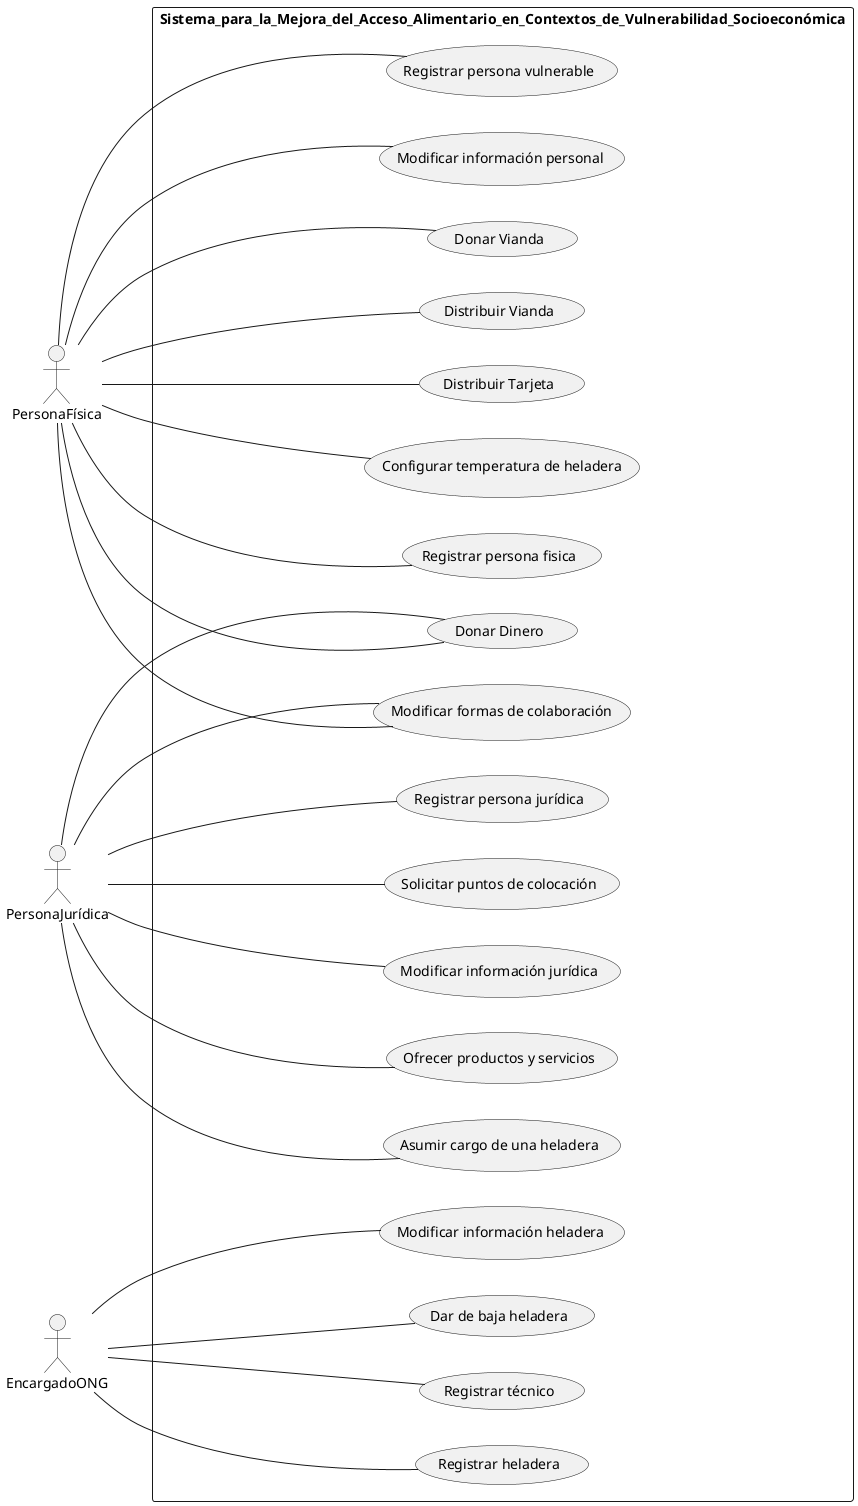 @startuml
left to right direction
skinparam packageStyle rectangle

actor PersonaFísica
actor PersonaJurídica
actor EncargadoONG

rectangle Sistema_para_la_Mejora_del_Acceso_Alimentario_en_Contextos_de_Vulnerabilidad_Socioeconómica{

PersonaFísica -- (Registrar persona fisica)
PersonaFísica -- (Registrar persona vulnerable)
PersonaJurídica -- (Registrar persona jurídica)

PersonaFísica -- (Modificar información personal)
PersonaJurídica -- (Modificar información jurídica)

PersonaFísica -right- (Modificar formas de colaboración)
PersonaJurídica -left- (Modificar formas de colaboración)

PersonaFísica -right- (Donar Dinero)
PersonaFísica -- (Donar Vianda)
PersonaFísica -- (Distribuir Vianda)
PersonaFísica -- (Distribuir Tarjeta)
PersonaFísica -- (Configurar temperatura de heladera)

PersonaJurídica -left- (Donar Dinero)
PersonaJurídica -- (Asumir cargo de una heladera)
PersonaJurídica -- (Solicitar puntos de colocación)
PersonaJurídica -- (Ofrecer productos y servicios)

EncargadoONG -- (Registrar técnico)
EncargadoONG -- (Registrar heladera)
EncargadoONG -- (Modificar información heladera)
EncargadoONG -- (Dar de baja heladera)

}
@enduml